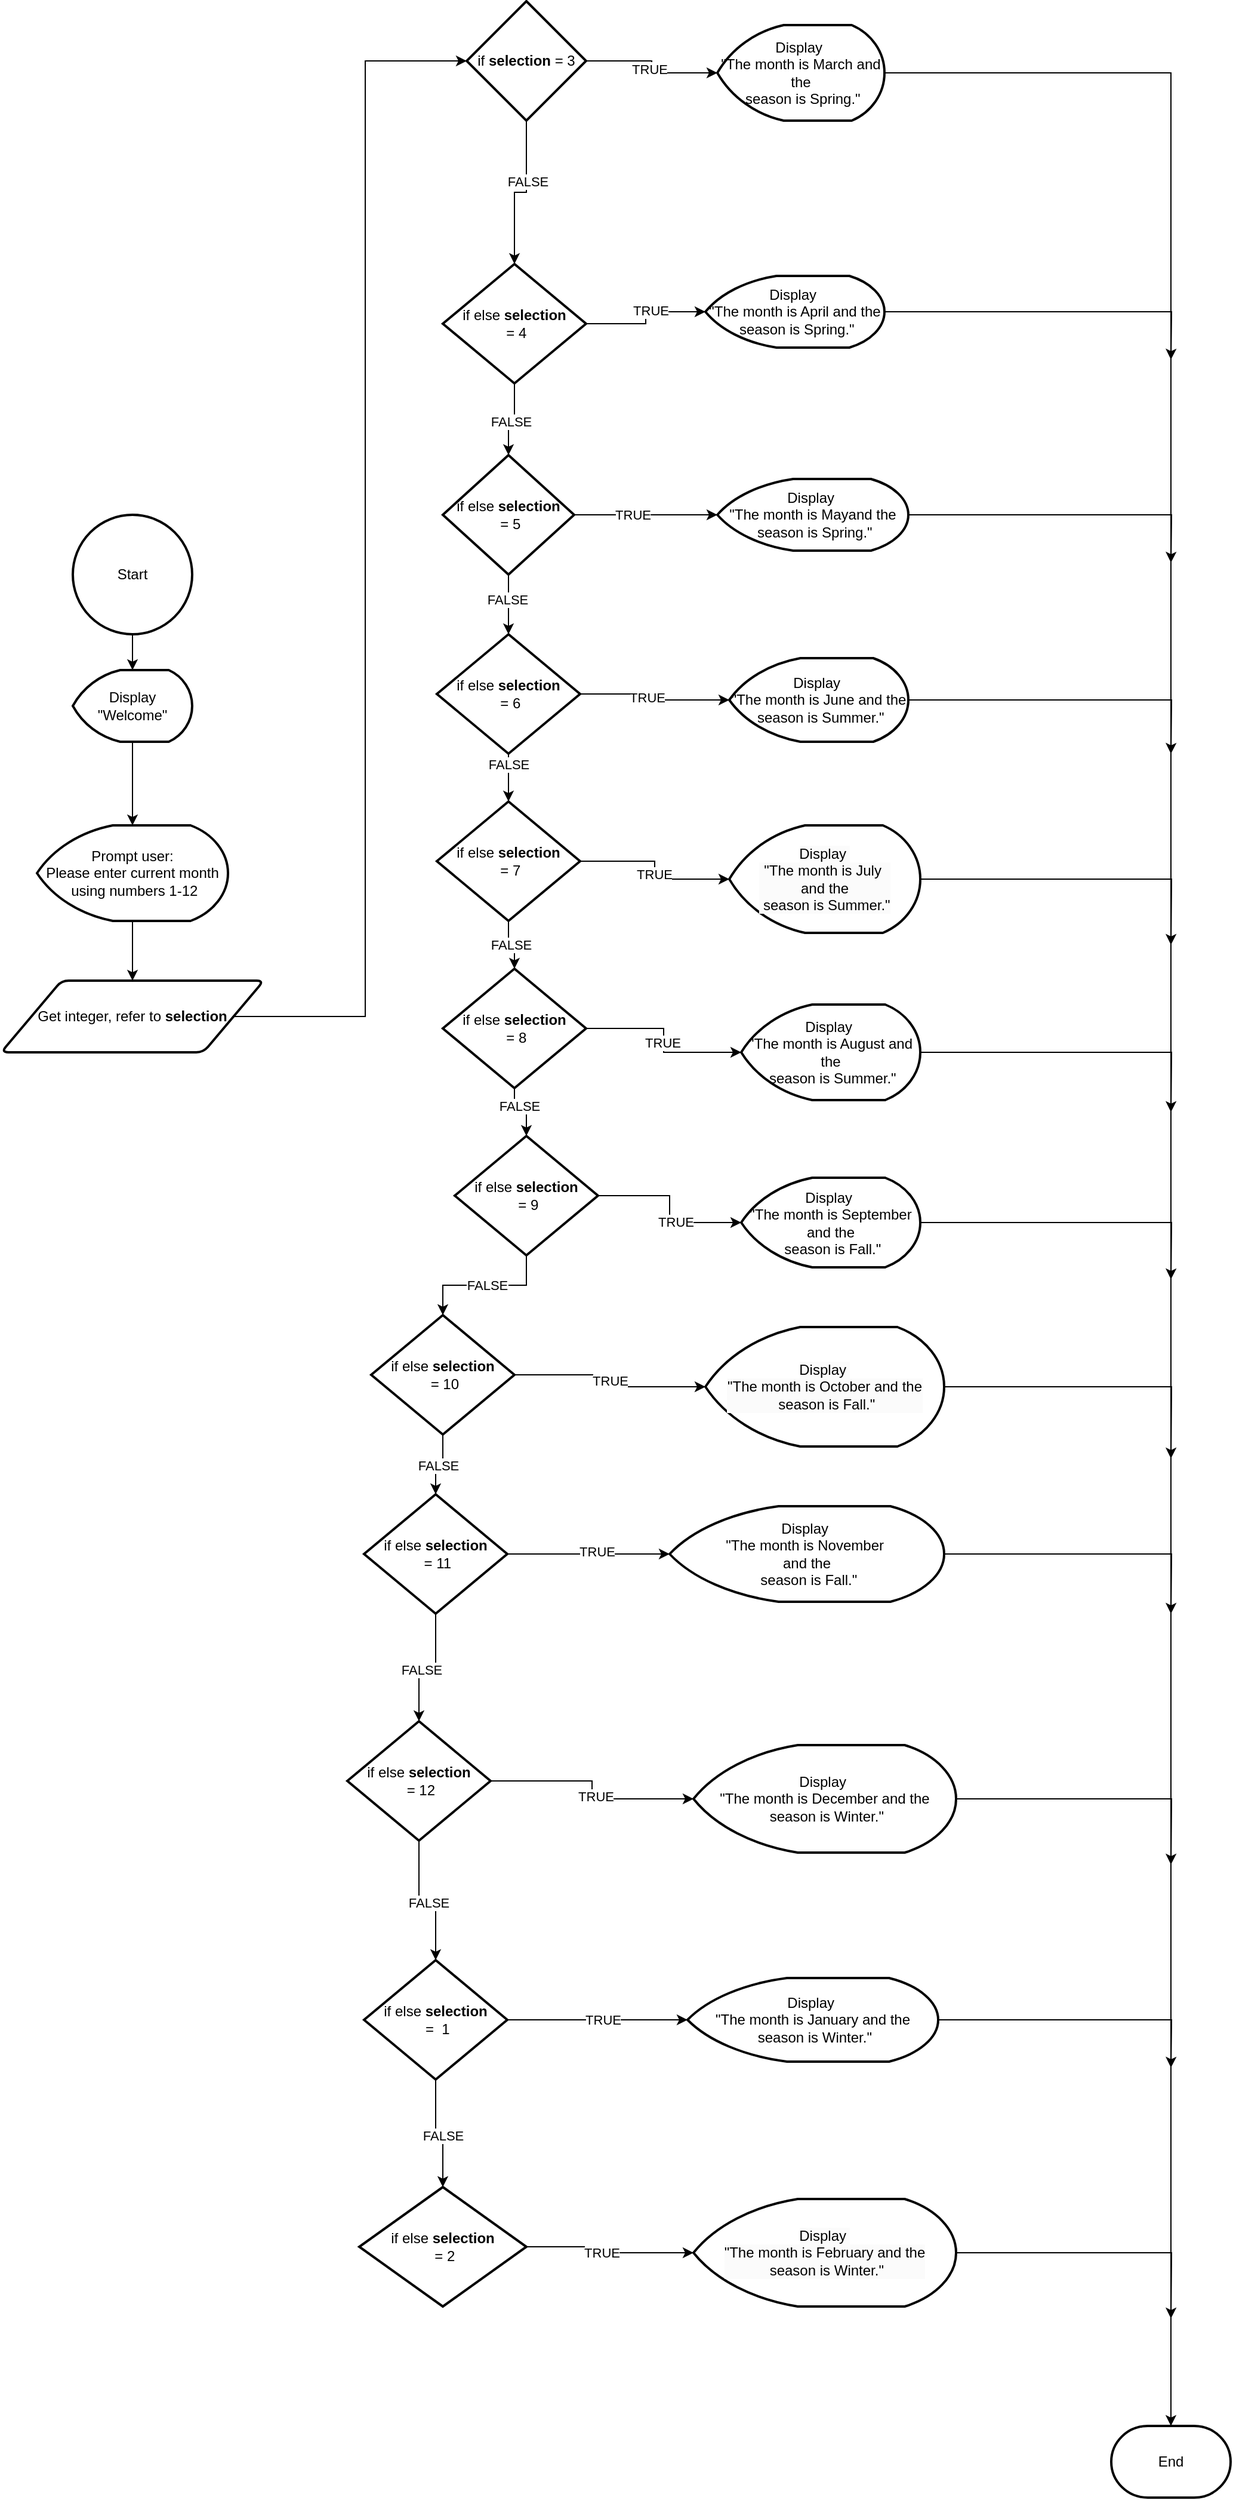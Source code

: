 <mxfile version="26.0.9">
  <diagram id="C5RBs43oDa-KdzZeNtuy" name="Page-1">
    <mxGraphModel dx="1434" dy="2005" grid="1" gridSize="10" guides="1" tooltips="1" connect="1" arrows="1" fold="1" page="1" pageScale="1" pageWidth="827" pageHeight="1169" math="0" shadow="0">
      <root>
        <mxCell id="WIyWlLk6GJQsqaUBKTNV-0" />
        <mxCell id="WIyWlLk6GJQsqaUBKTNV-1" parent="WIyWlLk6GJQsqaUBKTNV-0" />
        <mxCell id="Jel6dJNTwGemCwluBwx1-0" value="Start" style="strokeWidth=2;html=1;shape=mxgraph.flowchart.start_2;whiteSpace=wrap;" vertex="1" parent="WIyWlLk6GJQsqaUBKTNV-1">
          <mxGeometry x="110" width="100" height="100" as="geometry" />
        </mxCell>
        <mxCell id="Jel6dJNTwGemCwluBwx1-1" value="End" style="strokeWidth=2;html=1;shape=mxgraph.flowchart.terminator;whiteSpace=wrap;" vertex="1" parent="WIyWlLk6GJQsqaUBKTNV-1">
          <mxGeometry x="980" y="1600" width="100" height="60" as="geometry" />
        </mxCell>
        <mxCell id="Jel6dJNTwGemCwluBwx1-22" style="edgeStyle=orthogonalEdgeStyle;rounded=0;orthogonalLoop=1;jettySize=auto;html=1;exitX=0.5;exitY=1;exitDx=0;exitDy=0;exitPerimeter=0;entryX=0.5;entryY=0;entryDx=0;entryDy=0;" edge="1" parent="WIyWlLk6GJQsqaUBKTNV-1" source="Jel6dJNTwGemCwluBwx1-2" target="Jel6dJNTwGemCwluBwx1-3">
          <mxGeometry relative="1" as="geometry" />
        </mxCell>
        <mxCell id="Jel6dJNTwGemCwluBwx1-2" value="Prompt user:&lt;div&gt;Please enter&amp;nbsp;&lt;span style=&quot;background-color: transparent; color: light-dark(rgb(0, 0, 0), rgb(255, 255, 255));&quot;&gt;current&lt;/span&gt;&lt;span style=&quot;background-color: transparent; color: light-dark(rgb(0, 0, 0), rgb(255, 255, 255));&quot;&gt;&amp;nbsp;month&lt;/span&gt;&lt;/div&gt;&lt;div&gt;&lt;div&gt;&amp;nbsp;using numbers 1-12&lt;/div&gt;&lt;/div&gt;" style="strokeWidth=2;html=1;shape=mxgraph.flowchart.display;whiteSpace=wrap;" vertex="1" parent="WIyWlLk6GJQsqaUBKTNV-1">
          <mxGeometry x="80" y="260" width="160" height="80" as="geometry" />
        </mxCell>
        <mxCell id="Jel6dJNTwGemCwluBwx1-3" value="Get integer, refer to &lt;b&gt;selection&lt;/b&gt;" style="shape=parallelogram;html=1;strokeWidth=2;perimeter=parallelogramPerimeter;whiteSpace=wrap;rounded=1;arcSize=12;size=0.23;" vertex="1" parent="WIyWlLk6GJQsqaUBKTNV-1">
          <mxGeometry x="50" y="390" width="220" height="60" as="geometry" />
        </mxCell>
        <mxCell id="Jel6dJNTwGemCwluBwx1-5" value="if &lt;b&gt;selection &lt;/b&gt;= 3" style="strokeWidth=2;html=1;shape=mxgraph.flowchart.decision;whiteSpace=wrap;" vertex="1" parent="WIyWlLk6GJQsqaUBKTNV-1">
          <mxGeometry x="440" y="-430" width="100" height="100" as="geometry" />
        </mxCell>
        <mxCell id="Jel6dJNTwGemCwluBwx1-6" value="Display &quot;Welcome&quot;" style="strokeWidth=2;html=1;shape=mxgraph.flowchart.display;whiteSpace=wrap;" vertex="1" parent="WIyWlLk6GJQsqaUBKTNV-1">
          <mxGeometry x="110" y="130" width="100" height="60" as="geometry" />
        </mxCell>
        <mxCell id="Jel6dJNTwGemCwluBwx1-7" value="if else &lt;b&gt;selection&lt;/b&gt;&lt;div&gt;&amp;nbsp;= 4&lt;/div&gt;" style="strokeWidth=2;html=1;shape=mxgraph.flowchart.decision;whiteSpace=wrap;" vertex="1" parent="WIyWlLk6GJQsqaUBKTNV-1">
          <mxGeometry x="420" y="-210" width="120" height="100" as="geometry" />
        </mxCell>
        <mxCell id="Jel6dJNTwGemCwluBwx1-8" value="if else &lt;b&gt;selection&lt;/b&gt;&lt;div&gt;&amp;nbsp;= 5&lt;/div&gt;" style="strokeWidth=2;html=1;shape=mxgraph.flowchart.decision;whiteSpace=wrap;" vertex="1" parent="WIyWlLk6GJQsqaUBKTNV-1">
          <mxGeometry x="420" y="-50" width="110" height="100" as="geometry" />
        </mxCell>
        <mxCell id="Jel6dJNTwGemCwluBwx1-9" value="if else &lt;b&gt;selection&lt;/b&gt;&lt;div&gt;&amp;nbsp;= 6&lt;/div&gt;" style="strokeWidth=2;html=1;shape=mxgraph.flowchart.decision;whiteSpace=wrap;" vertex="1" parent="WIyWlLk6GJQsqaUBKTNV-1">
          <mxGeometry x="415" y="100" width="120" height="100" as="geometry" />
        </mxCell>
        <mxCell id="Jel6dJNTwGemCwluBwx1-10" value="if else &lt;b&gt;selection&lt;/b&gt;&lt;div&gt;&amp;nbsp;= 7&lt;/div&gt;" style="strokeWidth=2;html=1;shape=mxgraph.flowchart.decision;whiteSpace=wrap;" vertex="1" parent="WIyWlLk6GJQsqaUBKTNV-1">
          <mxGeometry x="415" y="240" width="120" height="100" as="geometry" />
        </mxCell>
        <mxCell id="Jel6dJNTwGemCwluBwx1-11" value="if else &lt;b&gt;selection&lt;/b&gt;&lt;div&gt;&amp;nbsp;= 8&lt;/div&gt;" style="strokeWidth=2;html=1;shape=mxgraph.flowchart.decision;whiteSpace=wrap;" vertex="1" parent="WIyWlLk6GJQsqaUBKTNV-1">
          <mxGeometry x="420" y="380" width="120" height="100" as="geometry" />
        </mxCell>
        <mxCell id="Jel6dJNTwGemCwluBwx1-12" value="if else &lt;b&gt;selection&lt;/b&gt;&lt;div&gt;&amp;nbsp;= 9&lt;/div&gt;" style="strokeWidth=2;html=1;shape=mxgraph.flowchart.decision;whiteSpace=wrap;" vertex="1" parent="WIyWlLk6GJQsqaUBKTNV-1">
          <mxGeometry x="430" y="520" width="120" height="100" as="geometry" />
        </mxCell>
        <mxCell id="Jel6dJNTwGemCwluBwx1-13" value="if else &lt;b&gt;selection&lt;/b&gt;&lt;div&gt;&amp;nbsp;= 10&lt;/div&gt;" style="strokeWidth=2;html=1;shape=mxgraph.flowchart.decision;whiteSpace=wrap;" vertex="1" parent="WIyWlLk6GJQsqaUBKTNV-1">
          <mxGeometry x="360" y="670" width="120" height="100" as="geometry" />
        </mxCell>
        <mxCell id="Jel6dJNTwGemCwluBwx1-15" value="if else &lt;b&gt;selection&lt;/b&gt;&lt;div&gt;&amp;nbsp;= 11&lt;/div&gt;" style="strokeWidth=2;html=1;shape=mxgraph.flowchart.decision;whiteSpace=wrap;" vertex="1" parent="WIyWlLk6GJQsqaUBKTNV-1">
          <mxGeometry x="354" y="820" width="120" height="100" as="geometry" />
        </mxCell>
        <mxCell id="Jel6dJNTwGemCwluBwx1-16" value="if else &lt;b&gt;selection&lt;/b&gt;&lt;div&gt;&amp;nbsp;= 12&lt;/div&gt;" style="strokeWidth=2;html=1;shape=mxgraph.flowchart.decision;whiteSpace=wrap;" vertex="1" parent="WIyWlLk6GJQsqaUBKTNV-1">
          <mxGeometry x="340" y="1010" width="120" height="100" as="geometry" />
        </mxCell>
        <mxCell id="Jel6dJNTwGemCwluBwx1-17" value="if else &lt;b&gt;selection&lt;/b&gt;&lt;div&gt;&amp;nbsp;=&amp;nbsp; 1&lt;/div&gt;" style="strokeWidth=2;html=1;shape=mxgraph.flowchart.decision;whiteSpace=wrap;" vertex="1" parent="WIyWlLk6GJQsqaUBKTNV-1">
          <mxGeometry x="354" y="1210" width="120" height="100" as="geometry" />
        </mxCell>
        <mxCell id="Jel6dJNTwGemCwluBwx1-18" value="if else &lt;b&gt;selection&lt;/b&gt;&lt;div&gt;&amp;nbsp;= 2&lt;/div&gt;" style="strokeWidth=2;html=1;shape=mxgraph.flowchart.decision;whiteSpace=wrap;" vertex="1" parent="WIyWlLk6GJQsqaUBKTNV-1">
          <mxGeometry x="350" y="1400" width="140" height="100" as="geometry" />
        </mxCell>
        <mxCell id="Jel6dJNTwGemCwluBwx1-20" style="edgeStyle=orthogonalEdgeStyle;rounded=0;orthogonalLoop=1;jettySize=auto;html=1;exitX=0.5;exitY=1;exitDx=0;exitDy=0;exitPerimeter=0;entryX=0.5;entryY=0;entryDx=0;entryDy=0;entryPerimeter=0;" edge="1" parent="WIyWlLk6GJQsqaUBKTNV-1" source="Jel6dJNTwGemCwluBwx1-0" target="Jel6dJNTwGemCwluBwx1-6">
          <mxGeometry relative="1" as="geometry" />
        </mxCell>
        <mxCell id="Jel6dJNTwGemCwluBwx1-21" style="edgeStyle=orthogonalEdgeStyle;rounded=0;orthogonalLoop=1;jettySize=auto;html=1;exitX=0.5;exitY=1;exitDx=0;exitDy=0;exitPerimeter=0;entryX=0.5;entryY=0;entryDx=0;entryDy=0;entryPerimeter=0;" edge="1" parent="WIyWlLk6GJQsqaUBKTNV-1" source="Jel6dJNTwGemCwluBwx1-6" target="Jel6dJNTwGemCwluBwx1-2">
          <mxGeometry relative="1" as="geometry" />
        </mxCell>
        <mxCell id="Jel6dJNTwGemCwluBwx1-23" style="edgeStyle=orthogonalEdgeStyle;rounded=0;orthogonalLoop=1;jettySize=auto;html=1;exitX=1;exitY=0.5;exitDx=0;exitDy=0;entryX=0;entryY=0.5;entryDx=0;entryDy=0;entryPerimeter=0;" edge="1" parent="WIyWlLk6GJQsqaUBKTNV-1" source="Jel6dJNTwGemCwluBwx1-3" target="Jel6dJNTwGemCwluBwx1-5">
          <mxGeometry relative="1" as="geometry" />
        </mxCell>
        <mxCell id="Jel6dJNTwGemCwluBwx1-24" style="edgeStyle=orthogonalEdgeStyle;rounded=0;orthogonalLoop=1;jettySize=auto;html=1;exitX=0.5;exitY=1;exitDx=0;exitDy=0;exitPerimeter=0;entryX=0.5;entryY=0;entryDx=0;entryDy=0;entryPerimeter=0;" edge="1" parent="WIyWlLk6GJQsqaUBKTNV-1" source="Jel6dJNTwGemCwluBwx1-5" target="Jel6dJNTwGemCwluBwx1-7">
          <mxGeometry relative="1" as="geometry" />
        </mxCell>
        <mxCell id="Jel6dJNTwGemCwluBwx1-31" value="FALSE" style="edgeLabel;html=1;align=center;verticalAlign=middle;resizable=0;points=[];" vertex="1" connectable="0" parent="Jel6dJNTwGemCwluBwx1-24">
          <mxGeometry x="-0.215" y="1" relative="1" as="geometry">
            <mxPoint as="offset" />
          </mxGeometry>
        </mxCell>
        <mxCell id="Jel6dJNTwGemCwluBwx1-25" style="edgeStyle=orthogonalEdgeStyle;rounded=0;orthogonalLoop=1;jettySize=auto;html=1;exitX=0.5;exitY=1;exitDx=0;exitDy=0;exitPerimeter=0;entryX=0.5;entryY=0;entryDx=0;entryDy=0;entryPerimeter=0;" edge="1" parent="WIyWlLk6GJQsqaUBKTNV-1" source="Jel6dJNTwGemCwluBwx1-7" target="Jel6dJNTwGemCwluBwx1-8">
          <mxGeometry relative="1" as="geometry" />
        </mxCell>
        <mxCell id="Jel6dJNTwGemCwluBwx1-32" value="FALSE" style="edgeLabel;html=1;align=center;verticalAlign=middle;resizable=0;points=[];" vertex="1" connectable="0" parent="Jel6dJNTwGemCwluBwx1-25">
          <mxGeometry x="0.139" y="2" relative="1" as="geometry">
            <mxPoint as="offset" />
          </mxGeometry>
        </mxCell>
        <mxCell id="Jel6dJNTwGemCwluBwx1-26" style="edgeStyle=orthogonalEdgeStyle;rounded=0;orthogonalLoop=1;jettySize=auto;html=1;exitX=0.5;exitY=1;exitDx=0;exitDy=0;exitPerimeter=0;entryX=0.5;entryY=0;entryDx=0;entryDy=0;entryPerimeter=0;" edge="1" parent="WIyWlLk6GJQsqaUBKTNV-1" source="Jel6dJNTwGemCwluBwx1-8" target="Jel6dJNTwGemCwluBwx1-9">
          <mxGeometry relative="1" as="geometry" />
        </mxCell>
        <mxCell id="Jel6dJNTwGemCwluBwx1-33" value="FALSE" style="edgeLabel;html=1;align=center;verticalAlign=middle;resizable=0;points=[];" vertex="1" connectable="0" parent="Jel6dJNTwGemCwluBwx1-26">
          <mxGeometry x="-0.16" y="-1" relative="1" as="geometry">
            <mxPoint as="offset" />
          </mxGeometry>
        </mxCell>
        <mxCell id="Jel6dJNTwGemCwluBwx1-27" style="edgeStyle=orthogonalEdgeStyle;rounded=0;orthogonalLoop=1;jettySize=auto;html=1;exitX=0.5;exitY=1;exitDx=0;exitDy=0;exitPerimeter=0;entryX=0.5;entryY=0;entryDx=0;entryDy=0;entryPerimeter=0;" edge="1" parent="WIyWlLk6GJQsqaUBKTNV-1" source="Jel6dJNTwGemCwluBwx1-9" target="Jel6dJNTwGemCwluBwx1-10">
          <mxGeometry relative="1" as="geometry" />
        </mxCell>
        <mxCell id="Jel6dJNTwGemCwluBwx1-34" value="FALSE" style="edgeLabel;html=1;align=center;verticalAlign=middle;resizable=0;points=[];" vertex="1" connectable="0" parent="Jel6dJNTwGemCwluBwx1-27">
          <mxGeometry x="-0.55" relative="1" as="geometry">
            <mxPoint as="offset" />
          </mxGeometry>
        </mxCell>
        <mxCell id="Jel6dJNTwGemCwluBwx1-28" style="edgeStyle=orthogonalEdgeStyle;rounded=0;orthogonalLoop=1;jettySize=auto;html=1;exitX=0.5;exitY=1;exitDx=0;exitDy=0;exitPerimeter=0;entryX=0.5;entryY=0;entryDx=0;entryDy=0;entryPerimeter=0;" edge="1" parent="WIyWlLk6GJQsqaUBKTNV-1" source="Jel6dJNTwGemCwluBwx1-10" target="Jel6dJNTwGemCwluBwx1-11">
          <mxGeometry relative="1" as="geometry" />
        </mxCell>
        <mxCell id="Jel6dJNTwGemCwluBwx1-35" value="FALSE" style="edgeLabel;html=1;align=center;verticalAlign=middle;resizable=0;points=[];" vertex="1" connectable="0" parent="Jel6dJNTwGemCwluBwx1-28">
          <mxGeometry x="-0.022" relative="1" as="geometry">
            <mxPoint as="offset" />
          </mxGeometry>
        </mxCell>
        <mxCell id="Jel6dJNTwGemCwluBwx1-29" style="edgeStyle=orthogonalEdgeStyle;rounded=0;orthogonalLoop=1;jettySize=auto;html=1;exitX=0.5;exitY=1;exitDx=0;exitDy=0;exitPerimeter=0;entryX=0.5;entryY=0;entryDx=0;entryDy=0;entryPerimeter=0;" edge="1" parent="WIyWlLk6GJQsqaUBKTNV-1" source="Jel6dJNTwGemCwluBwx1-11" target="Jel6dJNTwGemCwluBwx1-12">
          <mxGeometry relative="1" as="geometry" />
        </mxCell>
        <mxCell id="Jel6dJNTwGemCwluBwx1-36" value="FALSE" style="edgeLabel;html=1;align=center;verticalAlign=middle;resizable=0;points=[];" vertex="1" connectable="0" parent="Jel6dJNTwGemCwluBwx1-29">
          <mxGeometry x="-0.4" y="4" relative="1" as="geometry">
            <mxPoint as="offset" />
          </mxGeometry>
        </mxCell>
        <mxCell id="Jel6dJNTwGemCwluBwx1-30" style="edgeStyle=orthogonalEdgeStyle;rounded=0;orthogonalLoop=1;jettySize=auto;html=1;exitX=0.5;exitY=1;exitDx=0;exitDy=0;exitPerimeter=0;entryX=0.5;entryY=0;entryDx=0;entryDy=0;entryPerimeter=0;" edge="1" parent="WIyWlLk6GJQsqaUBKTNV-1" source="Jel6dJNTwGemCwluBwx1-12" target="Jel6dJNTwGemCwluBwx1-13">
          <mxGeometry relative="1" as="geometry" />
        </mxCell>
        <mxCell id="Jel6dJNTwGemCwluBwx1-37" value="FALSE" style="edgeLabel;html=1;align=center;verticalAlign=middle;resizable=0;points=[];" vertex="1" connectable="0" parent="Jel6dJNTwGemCwluBwx1-30">
          <mxGeometry x="-0.033" relative="1" as="geometry">
            <mxPoint as="offset" />
          </mxGeometry>
        </mxCell>
        <mxCell id="Jel6dJNTwGemCwluBwx1-38" style="edgeStyle=orthogonalEdgeStyle;rounded=0;orthogonalLoop=1;jettySize=auto;html=1;exitX=0.5;exitY=1;exitDx=0;exitDy=0;exitPerimeter=0;entryX=0.5;entryY=0;entryDx=0;entryDy=0;entryPerimeter=0;" edge="1" parent="WIyWlLk6GJQsqaUBKTNV-1" source="Jel6dJNTwGemCwluBwx1-13" target="Jel6dJNTwGemCwluBwx1-15">
          <mxGeometry relative="1" as="geometry" />
        </mxCell>
        <mxCell id="Jel6dJNTwGemCwluBwx1-39" value="FALSE" style="edgeLabel;html=1;align=center;verticalAlign=middle;resizable=0;points=[];" vertex="1" connectable="0" parent="Jel6dJNTwGemCwluBwx1-38">
          <mxGeometry x="0.036" y="1" relative="1" as="geometry">
            <mxPoint as="offset" />
          </mxGeometry>
        </mxCell>
        <mxCell id="Jel6dJNTwGemCwluBwx1-40" style="edgeStyle=orthogonalEdgeStyle;rounded=0;orthogonalLoop=1;jettySize=auto;html=1;exitX=0.5;exitY=1;exitDx=0;exitDy=0;exitPerimeter=0;entryX=0.5;entryY=0;entryDx=0;entryDy=0;entryPerimeter=0;" edge="1" parent="WIyWlLk6GJQsqaUBKTNV-1" source="Jel6dJNTwGemCwluBwx1-15" target="Jel6dJNTwGemCwluBwx1-16">
          <mxGeometry relative="1" as="geometry" />
        </mxCell>
        <mxCell id="Jel6dJNTwGemCwluBwx1-41" value="FALSE" style="edgeLabel;html=1;align=center;verticalAlign=middle;resizable=0;points=[];" vertex="1" connectable="0" parent="Jel6dJNTwGemCwluBwx1-40">
          <mxGeometry x="0.173" y="2" relative="1" as="geometry">
            <mxPoint as="offset" />
          </mxGeometry>
        </mxCell>
        <mxCell id="Jel6dJNTwGemCwluBwx1-42" style="edgeStyle=orthogonalEdgeStyle;rounded=0;orthogonalLoop=1;jettySize=auto;html=1;exitX=0.5;exitY=1;exitDx=0;exitDy=0;exitPerimeter=0;entryX=0.5;entryY=0;entryDx=0;entryDy=0;entryPerimeter=0;" edge="1" parent="WIyWlLk6GJQsqaUBKTNV-1" source="Jel6dJNTwGemCwluBwx1-16" target="Jel6dJNTwGemCwluBwx1-17">
          <mxGeometry relative="1" as="geometry" />
        </mxCell>
        <mxCell id="Jel6dJNTwGemCwluBwx1-43" value="FALSE" style="edgeLabel;html=1;align=center;verticalAlign=middle;resizable=0;points=[];" vertex="1" connectable="0" parent="Jel6dJNTwGemCwluBwx1-42">
          <mxGeometry x="0.018" y="-2" relative="1" as="geometry">
            <mxPoint as="offset" />
          </mxGeometry>
        </mxCell>
        <mxCell id="Jel6dJNTwGemCwluBwx1-44" style="edgeStyle=orthogonalEdgeStyle;rounded=0;orthogonalLoop=1;jettySize=auto;html=1;exitX=0.5;exitY=1;exitDx=0;exitDy=0;exitPerimeter=0;entryX=0.5;entryY=0;entryDx=0;entryDy=0;entryPerimeter=0;" edge="1" parent="WIyWlLk6GJQsqaUBKTNV-1" source="Jel6dJNTwGemCwluBwx1-17" target="Jel6dJNTwGemCwluBwx1-18">
          <mxGeometry relative="1" as="geometry" />
        </mxCell>
        <mxCell id="Jel6dJNTwGemCwluBwx1-45" value="FALSE" style="edgeLabel;html=1;align=center;verticalAlign=middle;resizable=0;points=[];" vertex="1" connectable="0" parent="Jel6dJNTwGemCwluBwx1-44">
          <mxGeometry x="0.104" relative="1" as="geometry">
            <mxPoint as="offset" />
          </mxGeometry>
        </mxCell>
        <mxCell id="Jel6dJNTwGemCwluBwx1-47" value="Display&amp;nbsp;&lt;div&gt;&quot;The month is March and the&lt;div&gt;&amp;nbsp;season is Spring.&quot;&lt;/div&gt;&lt;/div&gt;" style="strokeWidth=2;html=1;shape=mxgraph.flowchart.display;whiteSpace=wrap;" vertex="1" parent="WIyWlLk6GJQsqaUBKTNV-1">
          <mxGeometry x="650" y="-410" width="140" height="80" as="geometry" />
        </mxCell>
        <mxCell id="Jel6dJNTwGemCwluBwx1-86" style="edgeStyle=orthogonalEdgeStyle;rounded=0;orthogonalLoop=1;jettySize=auto;html=1;exitX=1;exitY=0.5;exitDx=0;exitDy=0;exitPerimeter=0;" edge="1" parent="WIyWlLk6GJQsqaUBKTNV-1" source="Jel6dJNTwGemCwluBwx1-48">
          <mxGeometry relative="1" as="geometry">
            <mxPoint x="1030" y="-130" as="targetPoint" />
          </mxGeometry>
        </mxCell>
        <mxCell id="Jel6dJNTwGemCwluBwx1-48" value="Display&amp;nbsp;&lt;div&gt;&quot;The month is April and the&lt;div&gt;&amp;nbsp;season is Spring.&quot;&lt;/div&gt;&lt;/div&gt;" style="strokeWidth=2;html=1;shape=mxgraph.flowchart.display;whiteSpace=wrap;" vertex="1" parent="WIyWlLk6GJQsqaUBKTNV-1">
          <mxGeometry x="640" y="-200" width="150" height="60" as="geometry" />
        </mxCell>
        <mxCell id="Jel6dJNTwGemCwluBwx1-87" style="edgeStyle=orthogonalEdgeStyle;rounded=0;orthogonalLoop=1;jettySize=auto;html=1;exitX=1;exitY=0.5;exitDx=0;exitDy=0;exitPerimeter=0;" edge="1" parent="WIyWlLk6GJQsqaUBKTNV-1" source="Jel6dJNTwGemCwluBwx1-49">
          <mxGeometry relative="1" as="geometry">
            <mxPoint x="1030" y="40" as="targetPoint" />
          </mxGeometry>
        </mxCell>
        <mxCell id="Jel6dJNTwGemCwluBwx1-49" value="Display&amp;nbsp;&lt;div&gt;&quot;The month is Mayand the&lt;div&gt;&amp;nbsp;season is Spring.&quot;&lt;/div&gt;&lt;/div&gt;" style="strokeWidth=2;html=1;shape=mxgraph.flowchart.display;whiteSpace=wrap;" vertex="1" parent="WIyWlLk6GJQsqaUBKTNV-1">
          <mxGeometry x="650" y="-30" width="160" height="60" as="geometry" />
        </mxCell>
        <mxCell id="Jel6dJNTwGemCwluBwx1-89" style="edgeStyle=orthogonalEdgeStyle;rounded=0;orthogonalLoop=1;jettySize=auto;html=1;exitX=1;exitY=0.5;exitDx=0;exitDy=0;exitPerimeter=0;" edge="1" parent="WIyWlLk6GJQsqaUBKTNV-1" source="Jel6dJNTwGemCwluBwx1-50">
          <mxGeometry relative="1" as="geometry">
            <mxPoint x="1030" y="360" as="targetPoint" />
          </mxGeometry>
        </mxCell>
        <mxCell id="Jel6dJNTwGemCwluBwx1-50" value="&lt;br&gt;&lt;span style=&quot;color: rgb(0, 0, 0); font-family: Helvetica; font-size: 12px; font-style: normal; font-variant-ligatures: normal; font-variant-caps: normal; font-weight: 400; letter-spacing: normal; orphans: 2; text-align: center; text-indent: 0px; text-transform: none; widows: 2; word-spacing: 0px; -webkit-text-stroke-width: 0px; white-space: normal; background-color: rgb(251, 251, 251); text-decoration-thickness: initial; text-decoration-style: initial; text-decoration-color: initial; float: none; display: inline !important;&quot;&gt;Display&amp;nbsp;&lt;/span&gt;&lt;div style=&quot;forced-color-adjust: none; color: rgb(0, 0, 0); font-family: Helvetica; font-size: 12px; font-style: normal; font-variant-ligatures: normal; font-variant-caps: normal; font-weight: 400; letter-spacing: normal; orphans: 2; text-align: center; text-indent: 0px; text-transform: none; widows: 2; word-spacing: 0px; -webkit-text-stroke-width: 0px; white-space: normal; background-color: rgb(251, 251, 251); text-decoration-thickness: initial; text-decoration-style: initial; text-decoration-color: initial;&quot;&gt;&quot;The month is July&amp;nbsp;&lt;/div&gt;&lt;div style=&quot;forced-color-adjust: none; color: rgb(0, 0, 0); font-family: Helvetica; font-size: 12px; font-style: normal; font-variant-ligatures: normal; font-variant-caps: normal; font-weight: 400; letter-spacing: normal; orphans: 2; text-align: center; text-indent: 0px; text-transform: none; widows: 2; word-spacing: 0px; -webkit-text-stroke-width: 0px; white-space: normal; background-color: rgb(251, 251, 251); text-decoration-thickness: initial; text-decoration-style: initial; text-decoration-color: initial;&quot;&gt;and the&lt;div style=&quot;forced-color-adjust: none;&quot;&gt;&amp;nbsp;season is Summer.&quot;&lt;/div&gt;&lt;/div&gt;&lt;div&gt;&lt;br&gt;&lt;/div&gt;" style="strokeWidth=2;html=1;shape=mxgraph.flowchart.display;whiteSpace=wrap;" vertex="1" parent="WIyWlLk6GJQsqaUBKTNV-1">
          <mxGeometry x="660" y="260" width="160" height="90" as="geometry" />
        </mxCell>
        <mxCell id="Jel6dJNTwGemCwluBwx1-88" style="edgeStyle=orthogonalEdgeStyle;rounded=0;orthogonalLoop=1;jettySize=auto;html=1;exitX=1;exitY=0.5;exitDx=0;exitDy=0;exitPerimeter=0;" edge="1" parent="WIyWlLk6GJQsqaUBKTNV-1" source="Jel6dJNTwGemCwluBwx1-51">
          <mxGeometry relative="1" as="geometry">
            <mxPoint x="1030" y="200" as="targetPoint" />
          </mxGeometry>
        </mxCell>
        <mxCell id="Jel6dJNTwGemCwluBwx1-51" value="Display&amp;nbsp;&lt;div&gt;&quot;The month is June and the&lt;div&gt;&amp;nbsp;season is Summer.&quot;&lt;/div&gt;&lt;/div&gt;" style="strokeWidth=2;html=1;shape=mxgraph.flowchart.display;whiteSpace=wrap;" vertex="1" parent="WIyWlLk6GJQsqaUBKTNV-1">
          <mxGeometry x="660" y="120" width="150" height="70" as="geometry" />
        </mxCell>
        <mxCell id="Jel6dJNTwGemCwluBwx1-93" style="edgeStyle=orthogonalEdgeStyle;rounded=0;orthogonalLoop=1;jettySize=auto;html=1;exitX=1;exitY=0.5;exitDx=0;exitDy=0;exitPerimeter=0;" edge="1" parent="WIyWlLk6GJQsqaUBKTNV-1" source="Jel6dJNTwGemCwluBwx1-52">
          <mxGeometry relative="1" as="geometry">
            <mxPoint x="1030" y="920" as="targetPoint" />
          </mxGeometry>
        </mxCell>
        <mxCell id="Jel6dJNTwGemCwluBwx1-52" value="Display&amp;nbsp;&lt;div&gt;&quot;The month is November&amp;nbsp;&lt;/div&gt;&lt;div&gt;and the&lt;div&gt;&amp;nbsp;season is Fall.&quot;&lt;/div&gt;&lt;/div&gt;" style="strokeWidth=2;html=1;shape=mxgraph.flowchart.display;whiteSpace=wrap;" vertex="1" parent="WIyWlLk6GJQsqaUBKTNV-1">
          <mxGeometry x="610" y="830" width="230" height="80" as="geometry" />
        </mxCell>
        <mxCell id="Jel6dJNTwGemCwluBwx1-90" style="edgeStyle=orthogonalEdgeStyle;rounded=0;orthogonalLoop=1;jettySize=auto;html=1;exitX=1;exitY=0.5;exitDx=0;exitDy=0;exitPerimeter=0;" edge="1" parent="WIyWlLk6GJQsqaUBKTNV-1" source="Jel6dJNTwGemCwluBwx1-53">
          <mxGeometry relative="1" as="geometry">
            <mxPoint x="1030" y="500" as="targetPoint" />
          </mxGeometry>
        </mxCell>
        <mxCell id="Jel6dJNTwGemCwluBwx1-53" value="Display&amp;nbsp;&lt;div&gt;&quot;The month is August and the&lt;div&gt;&amp;nbsp;season is Summer.&quot;&lt;/div&gt;&lt;/div&gt;" style="strokeWidth=2;html=1;shape=mxgraph.flowchart.display;whiteSpace=wrap;" vertex="1" parent="WIyWlLk6GJQsqaUBKTNV-1">
          <mxGeometry x="670" y="410" width="150" height="80" as="geometry" />
        </mxCell>
        <mxCell id="Jel6dJNTwGemCwluBwx1-92" style="edgeStyle=orthogonalEdgeStyle;rounded=0;orthogonalLoop=1;jettySize=auto;html=1;exitX=1;exitY=0.5;exitDx=0;exitDy=0;exitPerimeter=0;" edge="1" parent="WIyWlLk6GJQsqaUBKTNV-1" source="Jel6dJNTwGemCwluBwx1-54">
          <mxGeometry relative="1" as="geometry">
            <mxPoint x="1030" y="790" as="targetPoint" />
          </mxGeometry>
        </mxCell>
        <mxCell id="Jel6dJNTwGemCwluBwx1-54" value="&lt;br&gt;&lt;span style=&quot;color: rgb(0, 0, 0); font-family: Helvetica; font-size: 12px; font-style: normal; font-variant-ligatures: normal; font-variant-caps: normal; font-weight: 400; letter-spacing: normal; orphans: 2; text-align: center; text-indent: 0px; text-transform: none; widows: 2; word-spacing: 0px; -webkit-text-stroke-width: 0px; white-space: normal; background-color: rgb(251, 251, 251); text-decoration-thickness: initial; text-decoration-style: initial; text-decoration-color: initial; float: none; display: inline !important;&quot;&gt;Display&amp;nbsp;&lt;/span&gt;&lt;div style=&quot;forced-color-adjust: none; color: rgb(0, 0, 0); font-family: Helvetica; font-size: 12px; font-style: normal; font-variant-ligatures: normal; font-variant-caps: normal; font-weight: 400; letter-spacing: normal; orphans: 2; text-align: center; text-indent: 0px; text-transform: none; widows: 2; word-spacing: 0px; -webkit-text-stroke-width: 0px; white-space: normal; background-color: rgb(251, 251, 251); text-decoration-thickness: initial; text-decoration-style: initial; text-decoration-color: initial;&quot;&gt;&quot;The month is October and the&lt;div style=&quot;forced-color-adjust: none;&quot;&gt;&amp;nbsp;season is Fall.&quot;&lt;/div&gt;&lt;/div&gt;&lt;div&gt;&lt;br/&gt;&lt;/div&gt;" style="strokeWidth=2;html=1;shape=mxgraph.flowchart.display;whiteSpace=wrap;" vertex="1" parent="WIyWlLk6GJQsqaUBKTNV-1">
          <mxGeometry x="640" y="680" width="200" height="100" as="geometry" />
        </mxCell>
        <mxCell id="Jel6dJNTwGemCwluBwx1-91" style="edgeStyle=orthogonalEdgeStyle;rounded=0;orthogonalLoop=1;jettySize=auto;html=1;exitX=1;exitY=0.5;exitDx=0;exitDy=0;exitPerimeter=0;" edge="1" parent="WIyWlLk6GJQsqaUBKTNV-1" source="Jel6dJNTwGemCwluBwx1-55">
          <mxGeometry relative="1" as="geometry">
            <mxPoint x="1030" y="640" as="targetPoint" />
          </mxGeometry>
        </mxCell>
        <mxCell id="Jel6dJNTwGemCwluBwx1-55" value="Display&amp;nbsp;&lt;div&gt;&quot;The month is September and the&lt;div&gt;&amp;nbsp;season is Fall.&quot;&lt;/div&gt;&lt;/div&gt;" style="strokeWidth=2;html=1;shape=mxgraph.flowchart.display;whiteSpace=wrap;" vertex="1" parent="WIyWlLk6GJQsqaUBKTNV-1">
          <mxGeometry x="670" y="555" width="150" height="75" as="geometry" />
        </mxCell>
        <mxCell id="Jel6dJNTwGemCwluBwx1-96" style="edgeStyle=orthogonalEdgeStyle;rounded=0;orthogonalLoop=1;jettySize=auto;html=1;exitX=1;exitY=0.5;exitDx=0;exitDy=0;exitPerimeter=0;" edge="1" parent="WIyWlLk6GJQsqaUBKTNV-1" source="Jel6dJNTwGemCwluBwx1-56">
          <mxGeometry relative="1" as="geometry">
            <mxPoint x="1030" y="1510" as="targetPoint" />
          </mxGeometry>
        </mxCell>
        <mxCell id="Jel6dJNTwGemCwluBwx1-56" value="&lt;br&gt;&lt;span style=&quot;color: rgb(0, 0, 0); font-family: Helvetica; font-size: 12px; font-style: normal; font-variant-ligatures: normal; font-variant-caps: normal; font-weight: 400; letter-spacing: normal; orphans: 2; text-align: center; text-indent: 0px; text-transform: none; widows: 2; word-spacing: 0px; -webkit-text-stroke-width: 0px; white-space: normal; background-color: rgb(251, 251, 251); text-decoration-thickness: initial; text-decoration-style: initial; text-decoration-color: initial; float: none; display: inline !important;&quot;&gt;Display&amp;nbsp;&lt;/span&gt;&lt;div style=&quot;forced-color-adjust: none; color: rgb(0, 0, 0); font-family: Helvetica; font-size: 12px; font-style: normal; font-variant-ligatures: normal; font-variant-caps: normal; font-weight: 400; letter-spacing: normal; orphans: 2; text-align: center; text-indent: 0px; text-transform: none; widows: 2; word-spacing: 0px; -webkit-text-stroke-width: 0px; white-space: normal; background-color: rgb(251, 251, 251); text-decoration-thickness: initial; text-decoration-style: initial; text-decoration-color: initial;&quot;&gt;&quot;The month is February and the&lt;div style=&quot;forced-color-adjust: none;&quot;&gt;&amp;nbsp;season is Winter.&quot;&lt;/div&gt;&lt;/div&gt;&lt;div&gt;&lt;br/&gt;&lt;/div&gt;" style="strokeWidth=2;html=1;shape=mxgraph.flowchart.display;whiteSpace=wrap;" vertex="1" parent="WIyWlLk6GJQsqaUBKTNV-1">
          <mxGeometry x="630" y="1410" width="220" height="90" as="geometry" />
        </mxCell>
        <mxCell id="Jel6dJNTwGemCwluBwx1-95" style="edgeStyle=orthogonalEdgeStyle;rounded=0;orthogonalLoop=1;jettySize=auto;html=1;exitX=1;exitY=0.5;exitDx=0;exitDy=0;exitPerimeter=0;" edge="1" parent="WIyWlLk6GJQsqaUBKTNV-1" source="Jel6dJNTwGemCwluBwx1-57">
          <mxGeometry relative="1" as="geometry">
            <mxPoint x="1030" y="1300" as="targetPoint" />
          </mxGeometry>
        </mxCell>
        <mxCell id="Jel6dJNTwGemCwluBwx1-57" value="Display&amp;nbsp;&lt;div&gt;&quot;The month is January and the&lt;div&gt;&amp;nbsp;season is Winter.&quot;&lt;/div&gt;&lt;/div&gt;" style="strokeWidth=2;html=1;shape=mxgraph.flowchart.display;whiteSpace=wrap;" vertex="1" parent="WIyWlLk6GJQsqaUBKTNV-1">
          <mxGeometry x="625" y="1225" width="210" height="70" as="geometry" />
        </mxCell>
        <mxCell id="Jel6dJNTwGemCwluBwx1-94" style="edgeStyle=orthogonalEdgeStyle;rounded=0;orthogonalLoop=1;jettySize=auto;html=1;exitX=1;exitY=0.5;exitDx=0;exitDy=0;exitPerimeter=0;" edge="1" parent="WIyWlLk6GJQsqaUBKTNV-1" source="Jel6dJNTwGemCwluBwx1-58">
          <mxGeometry relative="1" as="geometry">
            <mxPoint x="1030" y="1130" as="targetPoint" />
          </mxGeometry>
        </mxCell>
        <mxCell id="Jel6dJNTwGemCwluBwx1-58" value="Display&amp;nbsp;&lt;div&gt;&quot;The month is December and the&lt;div&gt;&amp;nbsp;season is Winter.&quot;&lt;/div&gt;&lt;/div&gt;" style="strokeWidth=2;html=1;shape=mxgraph.flowchart.display;whiteSpace=wrap;" vertex="1" parent="WIyWlLk6GJQsqaUBKTNV-1">
          <mxGeometry x="630" y="1030" width="220" height="90" as="geometry" />
        </mxCell>
        <mxCell id="Jel6dJNTwGemCwluBwx1-60" style="edgeStyle=orthogonalEdgeStyle;rounded=0;orthogonalLoop=1;jettySize=auto;html=1;exitX=1;exitY=0.5;exitDx=0;exitDy=0;exitPerimeter=0;entryX=0;entryY=0.5;entryDx=0;entryDy=0;entryPerimeter=0;" edge="1" parent="WIyWlLk6GJQsqaUBKTNV-1" source="Jel6dJNTwGemCwluBwx1-5" target="Jel6dJNTwGemCwluBwx1-47">
          <mxGeometry relative="1" as="geometry" />
        </mxCell>
        <mxCell id="Jel6dJNTwGemCwluBwx1-72" value="TRUE" style="edgeLabel;html=1;align=center;verticalAlign=middle;resizable=0;points=[];" vertex="1" connectable="0" parent="Jel6dJNTwGemCwluBwx1-60">
          <mxGeometry x="0.033" y="-2" relative="1" as="geometry">
            <mxPoint as="offset" />
          </mxGeometry>
        </mxCell>
        <mxCell id="Jel6dJNTwGemCwluBwx1-61" style="edgeStyle=orthogonalEdgeStyle;rounded=0;orthogonalLoop=1;jettySize=auto;html=1;exitX=1;exitY=0.5;exitDx=0;exitDy=0;exitPerimeter=0;entryX=0;entryY=0.5;entryDx=0;entryDy=0;entryPerimeter=0;" edge="1" parent="WIyWlLk6GJQsqaUBKTNV-1" source="Jel6dJNTwGemCwluBwx1-7" target="Jel6dJNTwGemCwluBwx1-48">
          <mxGeometry relative="1" as="geometry" />
        </mxCell>
        <mxCell id="Jel6dJNTwGemCwluBwx1-73" value="TRUE" style="edgeLabel;html=1;align=center;verticalAlign=middle;resizable=0;points=[];" vertex="1" connectable="0" parent="Jel6dJNTwGemCwluBwx1-61">
          <mxGeometry x="0.164" y="1" relative="1" as="geometry">
            <mxPoint as="offset" />
          </mxGeometry>
        </mxCell>
        <mxCell id="Jel6dJNTwGemCwluBwx1-62" style="edgeStyle=orthogonalEdgeStyle;rounded=0;orthogonalLoop=1;jettySize=auto;html=1;exitX=1;exitY=0.5;exitDx=0;exitDy=0;exitPerimeter=0;entryX=0;entryY=0.5;entryDx=0;entryDy=0;entryPerimeter=0;" edge="1" parent="WIyWlLk6GJQsqaUBKTNV-1" source="Jel6dJNTwGemCwluBwx1-8" target="Jel6dJNTwGemCwluBwx1-49">
          <mxGeometry relative="1" as="geometry" />
        </mxCell>
        <mxCell id="Jel6dJNTwGemCwluBwx1-74" value="TRUE" style="edgeLabel;html=1;align=center;verticalAlign=middle;resizable=0;points=[];" vertex="1" connectable="0" parent="Jel6dJNTwGemCwluBwx1-62">
          <mxGeometry x="-0.183" relative="1" as="geometry">
            <mxPoint as="offset" />
          </mxGeometry>
        </mxCell>
        <mxCell id="Jel6dJNTwGemCwluBwx1-63" style="edgeStyle=orthogonalEdgeStyle;rounded=0;orthogonalLoop=1;jettySize=auto;html=1;exitX=1;exitY=0.5;exitDx=0;exitDy=0;exitPerimeter=0;entryX=0;entryY=0.5;entryDx=0;entryDy=0;entryPerimeter=0;" edge="1" parent="WIyWlLk6GJQsqaUBKTNV-1" source="Jel6dJNTwGemCwluBwx1-9" target="Jel6dJNTwGemCwluBwx1-51">
          <mxGeometry relative="1" as="geometry" />
        </mxCell>
        <mxCell id="Jel6dJNTwGemCwluBwx1-75" value="TRUE" style="edgeLabel;html=1;align=center;verticalAlign=middle;resizable=0;points=[];" vertex="1" connectable="0" parent="Jel6dJNTwGemCwluBwx1-63">
          <mxGeometry x="-0.139" y="-3" relative="1" as="geometry">
            <mxPoint as="offset" />
          </mxGeometry>
        </mxCell>
        <mxCell id="Jel6dJNTwGemCwluBwx1-64" style="edgeStyle=orthogonalEdgeStyle;rounded=0;orthogonalLoop=1;jettySize=auto;html=1;exitX=1;exitY=0.5;exitDx=0;exitDy=0;exitPerimeter=0;entryX=0;entryY=0.5;entryDx=0;entryDy=0;entryPerimeter=0;" edge="1" parent="WIyWlLk6GJQsqaUBKTNV-1" source="Jel6dJNTwGemCwluBwx1-10" target="Jel6dJNTwGemCwluBwx1-50">
          <mxGeometry relative="1" as="geometry" />
        </mxCell>
        <mxCell id="Jel6dJNTwGemCwluBwx1-76" value="TRUE" style="edgeLabel;html=1;align=center;verticalAlign=middle;resizable=0;points=[];" vertex="1" connectable="0" parent="Jel6dJNTwGemCwluBwx1-64">
          <mxGeometry x="0.036" y="-1" relative="1" as="geometry">
            <mxPoint y="1" as="offset" />
          </mxGeometry>
        </mxCell>
        <mxCell id="Jel6dJNTwGemCwluBwx1-65" style="edgeStyle=orthogonalEdgeStyle;rounded=0;orthogonalLoop=1;jettySize=auto;html=1;exitX=1;exitY=0.5;exitDx=0;exitDy=0;exitPerimeter=0;entryX=0;entryY=0.5;entryDx=0;entryDy=0;entryPerimeter=0;" edge="1" parent="WIyWlLk6GJQsqaUBKTNV-1" source="Jel6dJNTwGemCwluBwx1-11" target="Jel6dJNTwGemCwluBwx1-53">
          <mxGeometry relative="1" as="geometry" />
        </mxCell>
        <mxCell id="Jel6dJNTwGemCwluBwx1-77" value="TRUE" style="edgeLabel;html=1;align=center;verticalAlign=middle;resizable=0;points=[];" vertex="1" connectable="0" parent="Jel6dJNTwGemCwluBwx1-65">
          <mxGeometry x="0.027" y="-1" relative="1" as="geometry">
            <mxPoint as="offset" />
          </mxGeometry>
        </mxCell>
        <mxCell id="Jel6dJNTwGemCwluBwx1-66" style="edgeStyle=orthogonalEdgeStyle;rounded=0;orthogonalLoop=1;jettySize=auto;html=1;exitX=1;exitY=0.5;exitDx=0;exitDy=0;exitPerimeter=0;entryX=0;entryY=0.5;entryDx=0;entryDy=0;entryPerimeter=0;" edge="1" parent="WIyWlLk6GJQsqaUBKTNV-1" source="Jel6dJNTwGemCwluBwx1-12" target="Jel6dJNTwGemCwluBwx1-55">
          <mxGeometry relative="1" as="geometry" />
        </mxCell>
        <mxCell id="Jel6dJNTwGemCwluBwx1-78" value="TRUE" style="edgeLabel;html=1;align=center;verticalAlign=middle;resizable=0;points=[];" vertex="1" connectable="0" parent="Jel6dJNTwGemCwluBwx1-66">
          <mxGeometry x="0.228" y="2" relative="1" as="geometry">
            <mxPoint y="1" as="offset" />
          </mxGeometry>
        </mxCell>
        <mxCell id="Jel6dJNTwGemCwluBwx1-67" style="edgeStyle=orthogonalEdgeStyle;rounded=0;orthogonalLoop=1;jettySize=auto;html=1;exitX=1;exitY=0.5;exitDx=0;exitDy=0;exitPerimeter=0;entryX=0;entryY=0.5;entryDx=0;entryDy=0;entryPerimeter=0;" edge="1" parent="WIyWlLk6GJQsqaUBKTNV-1" source="Jel6dJNTwGemCwluBwx1-13" target="Jel6dJNTwGemCwluBwx1-54">
          <mxGeometry relative="1" as="geometry" />
        </mxCell>
        <mxCell id="Jel6dJNTwGemCwluBwx1-79" value="TRUE" style="edgeLabel;html=1;align=center;verticalAlign=middle;resizable=0;points=[];" vertex="1" connectable="0" parent="Jel6dJNTwGemCwluBwx1-67">
          <mxGeometry relative="1" as="geometry">
            <mxPoint as="offset" />
          </mxGeometry>
        </mxCell>
        <mxCell id="Jel6dJNTwGemCwluBwx1-68" style="edgeStyle=orthogonalEdgeStyle;rounded=0;orthogonalLoop=1;jettySize=auto;html=1;exitX=1;exitY=0.5;exitDx=0;exitDy=0;exitPerimeter=0;entryX=0;entryY=0.5;entryDx=0;entryDy=0;entryPerimeter=0;" edge="1" parent="WIyWlLk6GJQsqaUBKTNV-1" source="Jel6dJNTwGemCwluBwx1-15" target="Jel6dJNTwGemCwluBwx1-52">
          <mxGeometry relative="1" as="geometry" />
        </mxCell>
        <mxCell id="Jel6dJNTwGemCwluBwx1-80" value="TRUE" style="edgeLabel;html=1;align=center;verticalAlign=middle;resizable=0;points=[];" vertex="1" connectable="0" parent="Jel6dJNTwGemCwluBwx1-68">
          <mxGeometry x="0.103" y="2" relative="1" as="geometry">
            <mxPoint as="offset" />
          </mxGeometry>
        </mxCell>
        <mxCell id="Jel6dJNTwGemCwluBwx1-69" style="edgeStyle=orthogonalEdgeStyle;rounded=0;orthogonalLoop=1;jettySize=auto;html=1;exitX=1;exitY=0.5;exitDx=0;exitDy=0;exitPerimeter=0;entryX=0;entryY=0.5;entryDx=0;entryDy=0;entryPerimeter=0;" edge="1" parent="WIyWlLk6GJQsqaUBKTNV-1" source="Jel6dJNTwGemCwluBwx1-16" target="Jel6dJNTwGemCwluBwx1-58">
          <mxGeometry relative="1" as="geometry" />
        </mxCell>
        <mxCell id="Jel6dJNTwGemCwluBwx1-81" value="TRUE" style="edgeLabel;html=1;align=center;verticalAlign=middle;resizable=0;points=[];" vertex="1" connectable="0" parent="Jel6dJNTwGemCwluBwx1-69">
          <mxGeometry x="0.114" y="2" relative="1" as="geometry">
            <mxPoint as="offset" />
          </mxGeometry>
        </mxCell>
        <mxCell id="Jel6dJNTwGemCwluBwx1-70" style="edgeStyle=orthogonalEdgeStyle;rounded=0;orthogonalLoop=1;jettySize=auto;html=1;exitX=1;exitY=0.5;exitDx=0;exitDy=0;exitPerimeter=0;entryX=0;entryY=0.5;entryDx=0;entryDy=0;entryPerimeter=0;" edge="1" parent="WIyWlLk6GJQsqaUBKTNV-1" source="Jel6dJNTwGemCwluBwx1-17" target="Jel6dJNTwGemCwluBwx1-57">
          <mxGeometry relative="1" as="geometry" />
        </mxCell>
        <mxCell id="Jel6dJNTwGemCwluBwx1-82" value="TRUE" style="edgeLabel;html=1;align=center;verticalAlign=middle;resizable=0;points=[];" vertex="1" connectable="0" parent="Jel6dJNTwGemCwluBwx1-70">
          <mxGeometry x="0.06" relative="1" as="geometry">
            <mxPoint as="offset" />
          </mxGeometry>
        </mxCell>
        <mxCell id="Jel6dJNTwGemCwluBwx1-71" style="edgeStyle=orthogonalEdgeStyle;rounded=0;orthogonalLoop=1;jettySize=auto;html=1;exitX=1;exitY=0.5;exitDx=0;exitDy=0;exitPerimeter=0;entryX=0;entryY=0.5;entryDx=0;entryDy=0;entryPerimeter=0;" edge="1" parent="WIyWlLk6GJQsqaUBKTNV-1" source="Jel6dJNTwGemCwluBwx1-18" target="Jel6dJNTwGemCwluBwx1-56">
          <mxGeometry relative="1" as="geometry" />
        </mxCell>
        <mxCell id="Jel6dJNTwGemCwluBwx1-83" value="TRUE" style="edgeLabel;html=1;align=center;verticalAlign=middle;resizable=0;points=[];" vertex="1" connectable="0" parent="Jel6dJNTwGemCwluBwx1-71">
          <mxGeometry x="-0.131" y="-5" relative="1" as="geometry">
            <mxPoint as="offset" />
          </mxGeometry>
        </mxCell>
        <mxCell id="Jel6dJNTwGemCwluBwx1-84" style="edgeStyle=orthogonalEdgeStyle;rounded=0;orthogonalLoop=1;jettySize=auto;html=1;exitX=1;exitY=0.5;exitDx=0;exitDy=0;exitPerimeter=0;entryX=0.5;entryY=0;entryDx=0;entryDy=0;entryPerimeter=0;" edge="1" parent="WIyWlLk6GJQsqaUBKTNV-1" source="Jel6dJNTwGemCwluBwx1-47" target="Jel6dJNTwGemCwluBwx1-1">
          <mxGeometry relative="1" as="geometry" />
        </mxCell>
      </root>
    </mxGraphModel>
  </diagram>
</mxfile>
